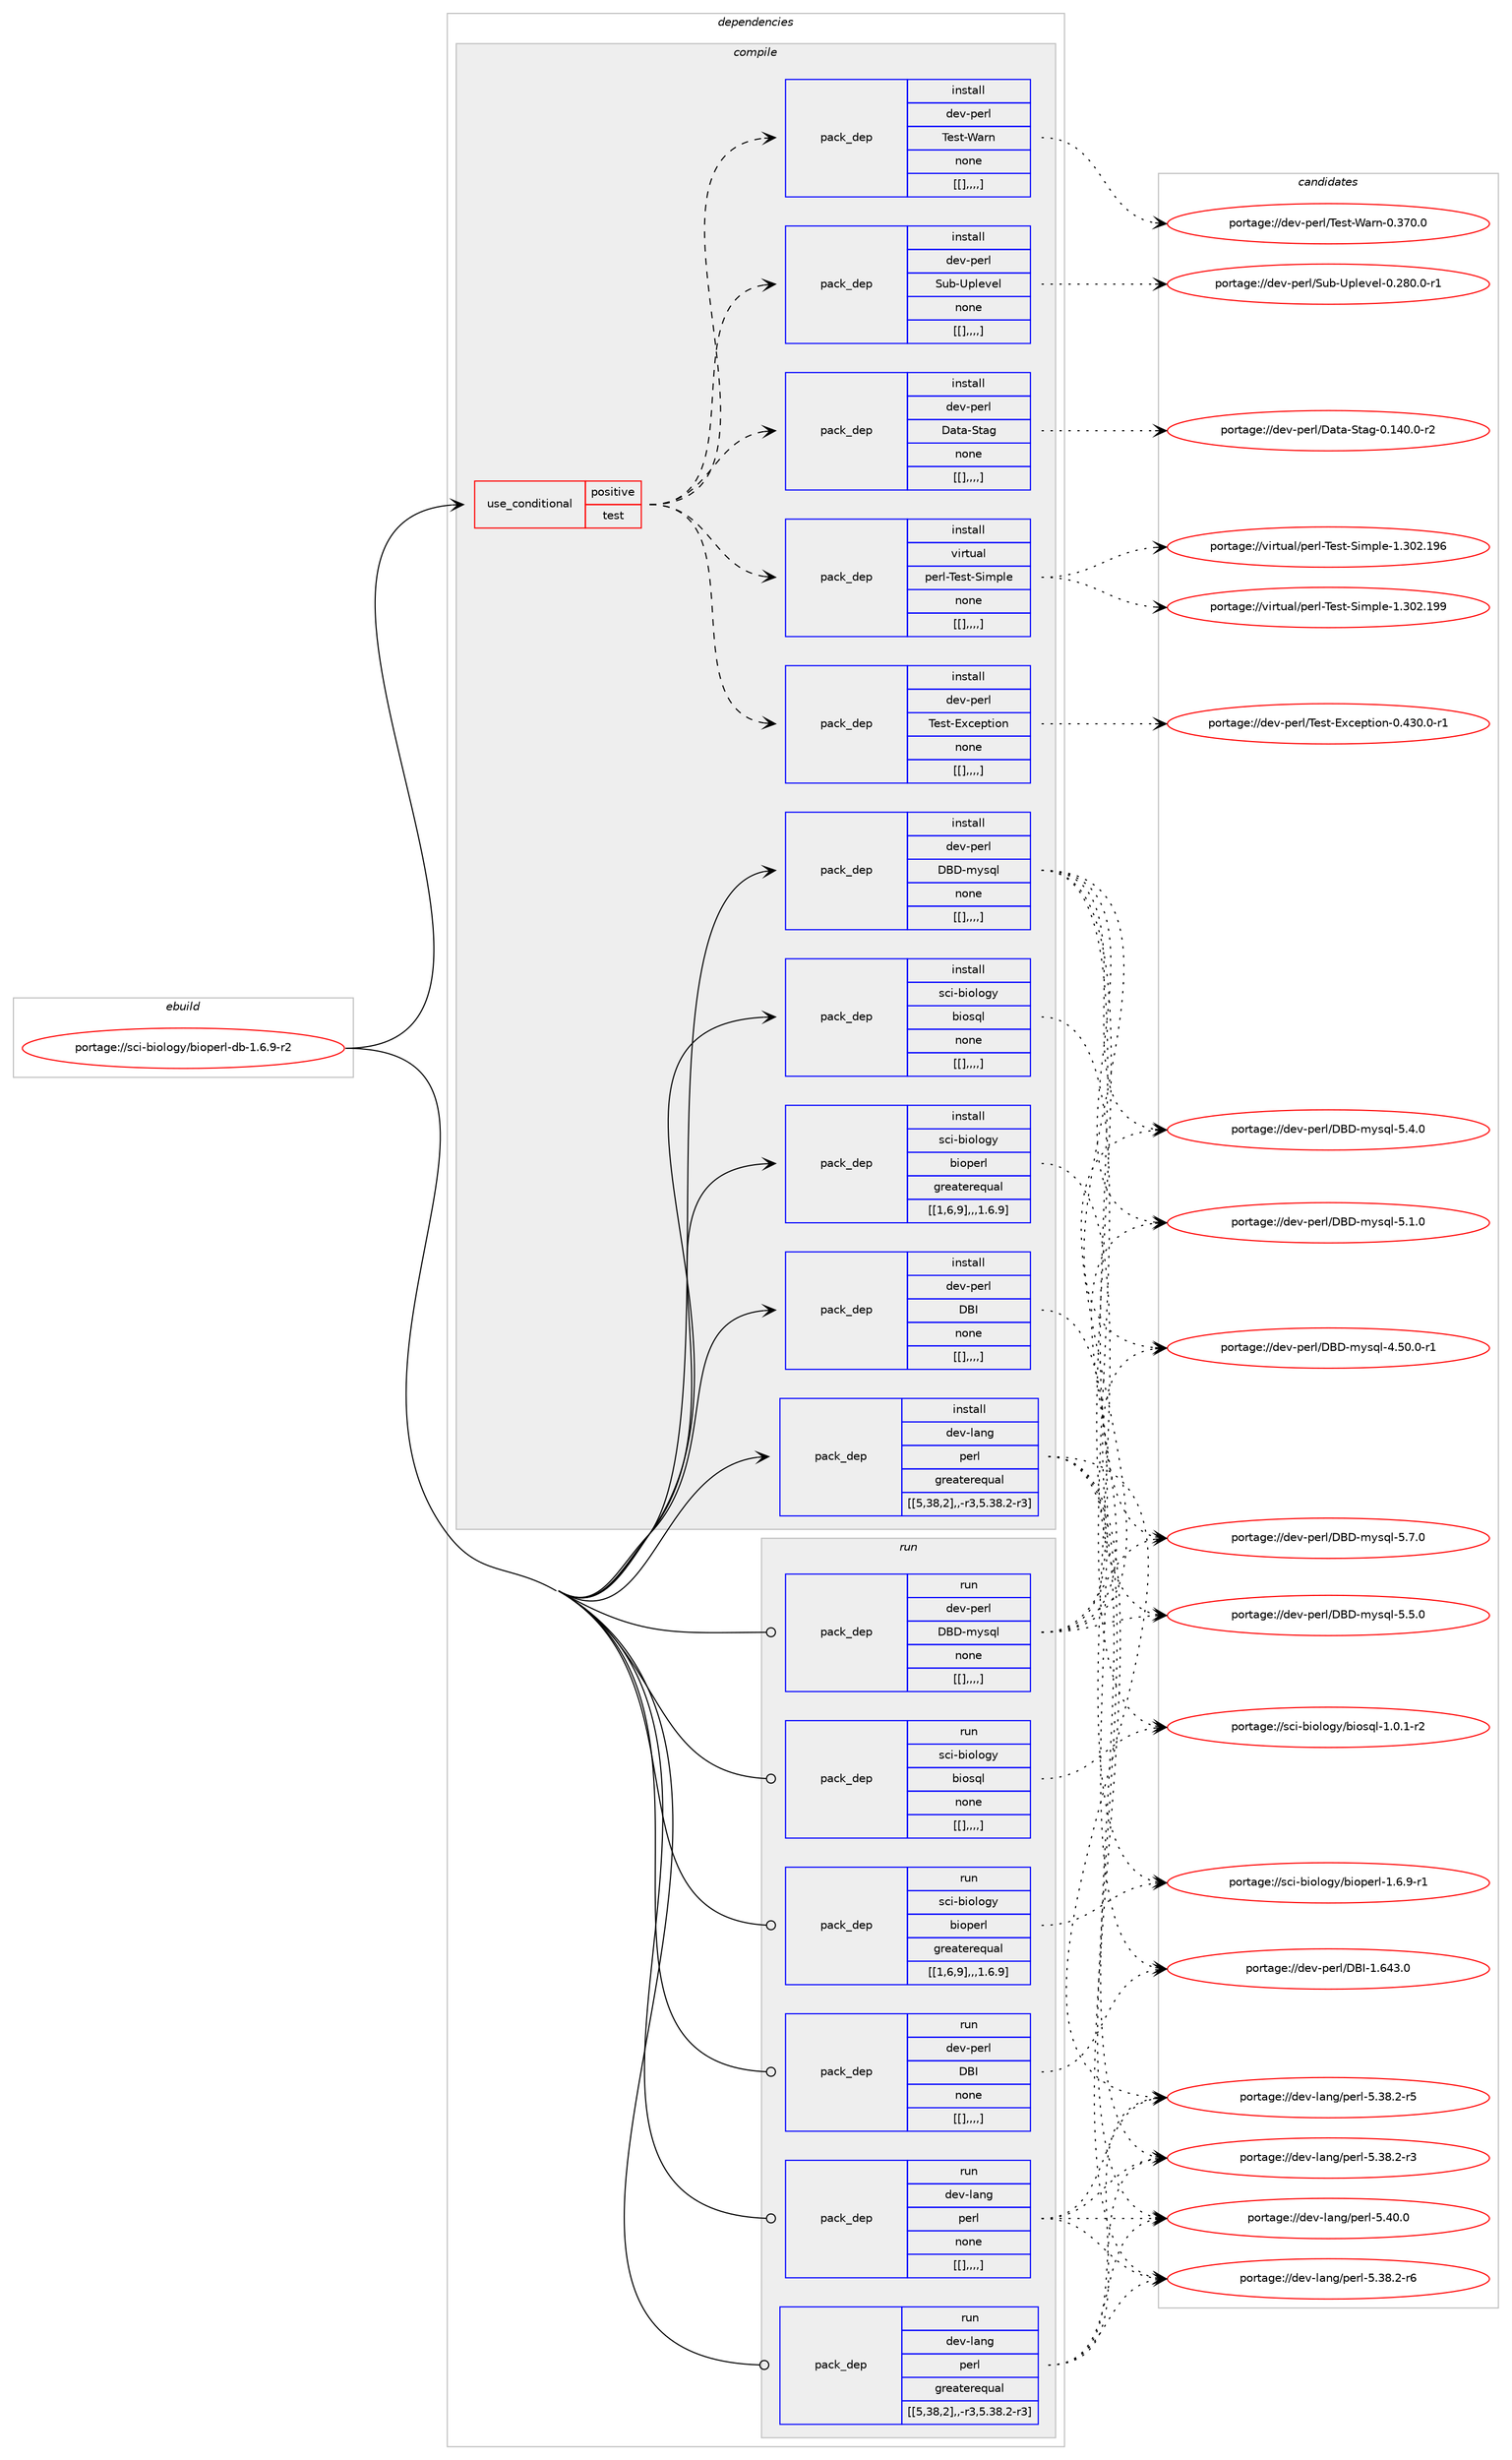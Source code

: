 digraph prolog {

# *************
# Graph options
# *************

newrank=true;
concentrate=true;
compound=true;
graph [rankdir=LR,fontname=Helvetica,fontsize=10,ranksep=1.5];#, ranksep=2.5, nodesep=0.2];
edge  [arrowhead=vee];
node  [fontname=Helvetica,fontsize=10];

# **********
# The ebuild
# **********

subgraph cluster_leftcol {
color=gray;
label=<<i>ebuild</i>>;
id [label="portage://sci-biology/bioperl-db-1.6.9-r2", color=red, width=4, href="../sci-biology/bioperl-db-1.6.9-r2.svg"];
}

# ****************
# The dependencies
# ****************

subgraph cluster_midcol {
color=gray;
label=<<i>dependencies</i>>;
subgraph cluster_compile {
fillcolor="#eeeeee";
style=filled;
label=<<i>compile</i>>;
subgraph cond107666 {
dependency408199 [label=<<TABLE BORDER="0" CELLBORDER="1" CELLSPACING="0" CELLPADDING="4"><TR><TD ROWSPAN="3" CELLPADDING="10">use_conditional</TD></TR><TR><TD>positive</TD></TR><TR><TD>test</TD></TR></TABLE>>, shape=none, color=red];
subgraph pack297576 {
dependency408200 [label=<<TABLE BORDER="0" CELLBORDER="1" CELLSPACING="0" CELLPADDING="4" WIDTH="220"><TR><TD ROWSPAN="6" CELLPADDING="30">pack_dep</TD></TR><TR><TD WIDTH="110">install</TD></TR><TR><TD>dev-perl</TD></TR><TR><TD>Data-Stag</TD></TR><TR><TD>none</TD></TR><TR><TD>[[],,,,]</TD></TR></TABLE>>, shape=none, color=blue];
}
dependency408199:e -> dependency408200:w [weight=20,style="dashed",arrowhead="vee"];
subgraph pack297577 {
dependency408201 [label=<<TABLE BORDER="0" CELLBORDER="1" CELLSPACING="0" CELLPADDING="4" WIDTH="220"><TR><TD ROWSPAN="6" CELLPADDING="30">pack_dep</TD></TR><TR><TD WIDTH="110">install</TD></TR><TR><TD>dev-perl</TD></TR><TR><TD>Sub-Uplevel</TD></TR><TR><TD>none</TD></TR><TR><TD>[[],,,,]</TD></TR></TABLE>>, shape=none, color=blue];
}
dependency408199:e -> dependency408201:w [weight=20,style="dashed",arrowhead="vee"];
subgraph pack297578 {
dependency408202 [label=<<TABLE BORDER="0" CELLBORDER="1" CELLSPACING="0" CELLPADDING="4" WIDTH="220"><TR><TD ROWSPAN="6" CELLPADDING="30">pack_dep</TD></TR><TR><TD WIDTH="110">install</TD></TR><TR><TD>dev-perl</TD></TR><TR><TD>Test-Warn</TD></TR><TR><TD>none</TD></TR><TR><TD>[[],,,,]</TD></TR></TABLE>>, shape=none, color=blue];
}
dependency408199:e -> dependency408202:w [weight=20,style="dashed",arrowhead="vee"];
subgraph pack297579 {
dependency408203 [label=<<TABLE BORDER="0" CELLBORDER="1" CELLSPACING="0" CELLPADDING="4" WIDTH="220"><TR><TD ROWSPAN="6" CELLPADDING="30">pack_dep</TD></TR><TR><TD WIDTH="110">install</TD></TR><TR><TD>dev-perl</TD></TR><TR><TD>Test-Exception</TD></TR><TR><TD>none</TD></TR><TR><TD>[[],,,,]</TD></TR></TABLE>>, shape=none, color=blue];
}
dependency408199:e -> dependency408203:w [weight=20,style="dashed",arrowhead="vee"];
subgraph pack297580 {
dependency408204 [label=<<TABLE BORDER="0" CELLBORDER="1" CELLSPACING="0" CELLPADDING="4" WIDTH="220"><TR><TD ROWSPAN="6" CELLPADDING="30">pack_dep</TD></TR><TR><TD WIDTH="110">install</TD></TR><TR><TD>virtual</TD></TR><TR><TD>perl-Test-Simple</TD></TR><TR><TD>none</TD></TR><TR><TD>[[],,,,]</TD></TR></TABLE>>, shape=none, color=blue];
}
dependency408199:e -> dependency408204:w [weight=20,style="dashed",arrowhead="vee"];
}
id:e -> dependency408199:w [weight=20,style="solid",arrowhead="vee"];
subgraph pack297581 {
dependency408205 [label=<<TABLE BORDER="0" CELLBORDER="1" CELLSPACING="0" CELLPADDING="4" WIDTH="220"><TR><TD ROWSPAN="6" CELLPADDING="30">pack_dep</TD></TR><TR><TD WIDTH="110">install</TD></TR><TR><TD>dev-lang</TD></TR><TR><TD>perl</TD></TR><TR><TD>greaterequal</TD></TR><TR><TD>[[5,38,2],,-r3,5.38.2-r3]</TD></TR></TABLE>>, shape=none, color=blue];
}
id:e -> dependency408205:w [weight=20,style="solid",arrowhead="vee"];
subgraph pack297582 {
dependency408206 [label=<<TABLE BORDER="0" CELLBORDER="1" CELLSPACING="0" CELLPADDING="4" WIDTH="220"><TR><TD ROWSPAN="6" CELLPADDING="30">pack_dep</TD></TR><TR><TD WIDTH="110">install</TD></TR><TR><TD>dev-perl</TD></TR><TR><TD>DBD-mysql</TD></TR><TR><TD>none</TD></TR><TR><TD>[[],,,,]</TD></TR></TABLE>>, shape=none, color=blue];
}
id:e -> dependency408206:w [weight=20,style="solid",arrowhead="vee"];
subgraph pack297583 {
dependency408207 [label=<<TABLE BORDER="0" CELLBORDER="1" CELLSPACING="0" CELLPADDING="4" WIDTH="220"><TR><TD ROWSPAN="6" CELLPADDING="30">pack_dep</TD></TR><TR><TD WIDTH="110">install</TD></TR><TR><TD>dev-perl</TD></TR><TR><TD>DBI</TD></TR><TR><TD>none</TD></TR><TR><TD>[[],,,,]</TD></TR></TABLE>>, shape=none, color=blue];
}
id:e -> dependency408207:w [weight=20,style="solid",arrowhead="vee"];
subgraph pack297584 {
dependency408208 [label=<<TABLE BORDER="0" CELLBORDER="1" CELLSPACING="0" CELLPADDING="4" WIDTH="220"><TR><TD ROWSPAN="6" CELLPADDING="30">pack_dep</TD></TR><TR><TD WIDTH="110">install</TD></TR><TR><TD>sci-biology</TD></TR><TR><TD>bioperl</TD></TR><TR><TD>greaterequal</TD></TR><TR><TD>[[1,6,9],,,1.6.9]</TD></TR></TABLE>>, shape=none, color=blue];
}
id:e -> dependency408208:w [weight=20,style="solid",arrowhead="vee"];
subgraph pack297585 {
dependency408209 [label=<<TABLE BORDER="0" CELLBORDER="1" CELLSPACING="0" CELLPADDING="4" WIDTH="220"><TR><TD ROWSPAN="6" CELLPADDING="30">pack_dep</TD></TR><TR><TD WIDTH="110">install</TD></TR><TR><TD>sci-biology</TD></TR><TR><TD>biosql</TD></TR><TR><TD>none</TD></TR><TR><TD>[[],,,,]</TD></TR></TABLE>>, shape=none, color=blue];
}
id:e -> dependency408209:w [weight=20,style="solid",arrowhead="vee"];
}
subgraph cluster_compileandrun {
fillcolor="#eeeeee";
style=filled;
label=<<i>compile and run</i>>;
}
subgraph cluster_run {
fillcolor="#eeeeee";
style=filled;
label=<<i>run</i>>;
subgraph pack297586 {
dependency408210 [label=<<TABLE BORDER="0" CELLBORDER="1" CELLSPACING="0" CELLPADDING="4" WIDTH="220"><TR><TD ROWSPAN="6" CELLPADDING="30">pack_dep</TD></TR><TR><TD WIDTH="110">run</TD></TR><TR><TD>dev-lang</TD></TR><TR><TD>perl</TD></TR><TR><TD>greaterequal</TD></TR><TR><TD>[[5,38,2],,-r3,5.38.2-r3]</TD></TR></TABLE>>, shape=none, color=blue];
}
id:e -> dependency408210:w [weight=20,style="solid",arrowhead="odot"];
subgraph pack297587 {
dependency408211 [label=<<TABLE BORDER="0" CELLBORDER="1" CELLSPACING="0" CELLPADDING="4" WIDTH="220"><TR><TD ROWSPAN="6" CELLPADDING="30">pack_dep</TD></TR><TR><TD WIDTH="110">run</TD></TR><TR><TD>dev-lang</TD></TR><TR><TD>perl</TD></TR><TR><TD>none</TD></TR><TR><TD>[[],,,,]</TD></TR></TABLE>>, shape=none, color=blue];
}
id:e -> dependency408211:w [weight=20,style="solid",arrowhead="odot"];
subgraph pack297588 {
dependency408212 [label=<<TABLE BORDER="0" CELLBORDER="1" CELLSPACING="0" CELLPADDING="4" WIDTH="220"><TR><TD ROWSPAN="6" CELLPADDING="30">pack_dep</TD></TR><TR><TD WIDTH="110">run</TD></TR><TR><TD>dev-perl</TD></TR><TR><TD>DBD-mysql</TD></TR><TR><TD>none</TD></TR><TR><TD>[[],,,,]</TD></TR></TABLE>>, shape=none, color=blue];
}
id:e -> dependency408212:w [weight=20,style="solid",arrowhead="odot"];
subgraph pack297589 {
dependency408213 [label=<<TABLE BORDER="0" CELLBORDER="1" CELLSPACING="0" CELLPADDING="4" WIDTH="220"><TR><TD ROWSPAN="6" CELLPADDING="30">pack_dep</TD></TR><TR><TD WIDTH="110">run</TD></TR><TR><TD>dev-perl</TD></TR><TR><TD>DBI</TD></TR><TR><TD>none</TD></TR><TR><TD>[[],,,,]</TD></TR></TABLE>>, shape=none, color=blue];
}
id:e -> dependency408213:w [weight=20,style="solid",arrowhead="odot"];
subgraph pack297590 {
dependency408214 [label=<<TABLE BORDER="0" CELLBORDER="1" CELLSPACING="0" CELLPADDING="4" WIDTH="220"><TR><TD ROWSPAN="6" CELLPADDING="30">pack_dep</TD></TR><TR><TD WIDTH="110">run</TD></TR><TR><TD>sci-biology</TD></TR><TR><TD>bioperl</TD></TR><TR><TD>greaterequal</TD></TR><TR><TD>[[1,6,9],,,1.6.9]</TD></TR></TABLE>>, shape=none, color=blue];
}
id:e -> dependency408214:w [weight=20,style="solid",arrowhead="odot"];
subgraph pack297591 {
dependency408215 [label=<<TABLE BORDER="0" CELLBORDER="1" CELLSPACING="0" CELLPADDING="4" WIDTH="220"><TR><TD ROWSPAN="6" CELLPADDING="30">pack_dep</TD></TR><TR><TD WIDTH="110">run</TD></TR><TR><TD>sci-biology</TD></TR><TR><TD>biosql</TD></TR><TR><TD>none</TD></TR><TR><TD>[[],,,,]</TD></TR></TABLE>>, shape=none, color=blue];
}
id:e -> dependency408215:w [weight=20,style="solid",arrowhead="odot"];
}
}

# **************
# The candidates
# **************

subgraph cluster_choices {
rank=same;
color=gray;
label=<<i>candidates</i>>;

subgraph choice297576 {
color=black;
nodesep=1;
choice100101118451121011141084768971169745831169710345484649524846484511450 [label="portage://dev-perl/Data-Stag-0.140.0-r2", color=red, width=4,href="../dev-perl/Data-Stag-0.140.0-r2.svg"];
dependency408200:e -> choice100101118451121011141084768971169745831169710345484649524846484511450:w [style=dotted,weight="100"];
}
subgraph choice297577 {
color=black;
nodesep=1;
choice10010111845112101114108478311798458511210810111810110845484650564846484511449 [label="portage://dev-perl/Sub-Uplevel-0.280.0-r1", color=red, width=4,href="../dev-perl/Sub-Uplevel-0.280.0-r1.svg"];
dependency408201:e -> choice10010111845112101114108478311798458511210810111810110845484650564846484511449:w [style=dotted,weight="100"];
}
subgraph choice297578 {
color=black;
nodesep=1;
choice1001011184511210111410847841011151164587971141104548465155484648 [label="portage://dev-perl/Test-Warn-0.370.0", color=red, width=4,href="../dev-perl/Test-Warn-0.370.0.svg"];
dependency408202:e -> choice1001011184511210111410847841011151164587971141104548465155484648:w [style=dotted,weight="100"];
}
subgraph choice297579 {
color=black;
nodesep=1;
choice10010111845112101114108478410111511645691209910111211610511111045484652514846484511449 [label="portage://dev-perl/Test-Exception-0.430.0-r1", color=red, width=4,href="../dev-perl/Test-Exception-0.430.0-r1.svg"];
dependency408203:e -> choice10010111845112101114108478410111511645691209910111211610511111045484652514846484511449:w [style=dotted,weight="100"];
}
subgraph choice297580 {
color=black;
nodesep=1;
choice11810511411611797108471121011141084584101115116458310510911210810145494651485046495757 [label="portage://virtual/perl-Test-Simple-1.302.199", color=red, width=4,href="../virtual/perl-Test-Simple-1.302.199.svg"];
choice11810511411611797108471121011141084584101115116458310510911210810145494651485046495754 [label="portage://virtual/perl-Test-Simple-1.302.196", color=red, width=4,href="../virtual/perl-Test-Simple-1.302.196.svg"];
dependency408204:e -> choice11810511411611797108471121011141084584101115116458310510911210810145494651485046495757:w [style=dotted,weight="100"];
dependency408204:e -> choice11810511411611797108471121011141084584101115116458310510911210810145494651485046495754:w [style=dotted,weight="100"];
}
subgraph choice297581 {
color=black;
nodesep=1;
choice10010111845108971101034711210111410845534652484648 [label="portage://dev-lang/perl-5.40.0", color=red, width=4,href="../dev-lang/perl-5.40.0.svg"];
choice100101118451089711010347112101114108455346515646504511454 [label="portage://dev-lang/perl-5.38.2-r6", color=red, width=4,href="../dev-lang/perl-5.38.2-r6.svg"];
choice100101118451089711010347112101114108455346515646504511453 [label="portage://dev-lang/perl-5.38.2-r5", color=red, width=4,href="../dev-lang/perl-5.38.2-r5.svg"];
choice100101118451089711010347112101114108455346515646504511451 [label="portage://dev-lang/perl-5.38.2-r3", color=red, width=4,href="../dev-lang/perl-5.38.2-r3.svg"];
dependency408205:e -> choice10010111845108971101034711210111410845534652484648:w [style=dotted,weight="100"];
dependency408205:e -> choice100101118451089711010347112101114108455346515646504511454:w [style=dotted,weight="100"];
dependency408205:e -> choice100101118451089711010347112101114108455346515646504511453:w [style=dotted,weight="100"];
dependency408205:e -> choice100101118451089711010347112101114108455346515646504511451:w [style=dotted,weight="100"];
}
subgraph choice297582 {
color=black;
nodesep=1;
choice100101118451121011141084768666845109121115113108455346554648 [label="portage://dev-perl/DBD-mysql-5.7.0", color=red, width=4,href="../dev-perl/DBD-mysql-5.7.0.svg"];
choice100101118451121011141084768666845109121115113108455346534648 [label="portage://dev-perl/DBD-mysql-5.5.0", color=red, width=4,href="../dev-perl/DBD-mysql-5.5.0.svg"];
choice100101118451121011141084768666845109121115113108455346524648 [label="portage://dev-perl/DBD-mysql-5.4.0", color=red, width=4,href="../dev-perl/DBD-mysql-5.4.0.svg"];
choice100101118451121011141084768666845109121115113108455346494648 [label="portage://dev-perl/DBD-mysql-5.1.0", color=red, width=4,href="../dev-perl/DBD-mysql-5.1.0.svg"];
choice100101118451121011141084768666845109121115113108455246534846484511449 [label="portage://dev-perl/DBD-mysql-4.50.0-r1", color=red, width=4,href="../dev-perl/DBD-mysql-4.50.0-r1.svg"];
dependency408206:e -> choice100101118451121011141084768666845109121115113108455346554648:w [style=dotted,weight="100"];
dependency408206:e -> choice100101118451121011141084768666845109121115113108455346534648:w [style=dotted,weight="100"];
dependency408206:e -> choice100101118451121011141084768666845109121115113108455346524648:w [style=dotted,weight="100"];
dependency408206:e -> choice100101118451121011141084768666845109121115113108455346494648:w [style=dotted,weight="100"];
dependency408206:e -> choice100101118451121011141084768666845109121115113108455246534846484511449:w [style=dotted,weight="100"];
}
subgraph choice297583 {
color=black;
nodesep=1;
choice10010111845112101114108476866734549465452514648 [label="portage://dev-perl/DBI-1.643.0", color=red, width=4,href="../dev-perl/DBI-1.643.0.svg"];
dependency408207:e -> choice10010111845112101114108476866734549465452514648:w [style=dotted,weight="100"];
}
subgraph choice297584 {
color=black;
nodesep=1;
choice11599105459810511110811110312147981051111121011141084549465446574511449 [label="portage://sci-biology/bioperl-1.6.9-r1", color=red, width=4,href="../sci-biology/bioperl-1.6.9-r1.svg"];
dependency408208:e -> choice11599105459810511110811110312147981051111121011141084549465446574511449:w [style=dotted,weight="100"];
}
subgraph choice297585 {
color=black;
nodesep=1;
choice11599105459810511110811110312147981051111151131084549464846494511450 [label="portage://sci-biology/biosql-1.0.1-r2", color=red, width=4,href="../sci-biology/biosql-1.0.1-r2.svg"];
dependency408209:e -> choice11599105459810511110811110312147981051111151131084549464846494511450:w [style=dotted,weight="100"];
}
subgraph choice297586 {
color=black;
nodesep=1;
choice10010111845108971101034711210111410845534652484648 [label="portage://dev-lang/perl-5.40.0", color=red, width=4,href="../dev-lang/perl-5.40.0.svg"];
choice100101118451089711010347112101114108455346515646504511454 [label="portage://dev-lang/perl-5.38.2-r6", color=red, width=4,href="../dev-lang/perl-5.38.2-r6.svg"];
choice100101118451089711010347112101114108455346515646504511453 [label="portage://dev-lang/perl-5.38.2-r5", color=red, width=4,href="../dev-lang/perl-5.38.2-r5.svg"];
choice100101118451089711010347112101114108455346515646504511451 [label="portage://dev-lang/perl-5.38.2-r3", color=red, width=4,href="../dev-lang/perl-5.38.2-r3.svg"];
dependency408210:e -> choice10010111845108971101034711210111410845534652484648:w [style=dotted,weight="100"];
dependency408210:e -> choice100101118451089711010347112101114108455346515646504511454:w [style=dotted,weight="100"];
dependency408210:e -> choice100101118451089711010347112101114108455346515646504511453:w [style=dotted,weight="100"];
dependency408210:e -> choice100101118451089711010347112101114108455346515646504511451:w [style=dotted,weight="100"];
}
subgraph choice297587 {
color=black;
nodesep=1;
choice10010111845108971101034711210111410845534652484648 [label="portage://dev-lang/perl-5.40.0", color=red, width=4,href="../dev-lang/perl-5.40.0.svg"];
choice100101118451089711010347112101114108455346515646504511454 [label="portage://dev-lang/perl-5.38.2-r6", color=red, width=4,href="../dev-lang/perl-5.38.2-r6.svg"];
choice100101118451089711010347112101114108455346515646504511453 [label="portage://dev-lang/perl-5.38.2-r5", color=red, width=4,href="../dev-lang/perl-5.38.2-r5.svg"];
choice100101118451089711010347112101114108455346515646504511451 [label="portage://dev-lang/perl-5.38.2-r3", color=red, width=4,href="../dev-lang/perl-5.38.2-r3.svg"];
dependency408211:e -> choice10010111845108971101034711210111410845534652484648:w [style=dotted,weight="100"];
dependency408211:e -> choice100101118451089711010347112101114108455346515646504511454:w [style=dotted,weight="100"];
dependency408211:e -> choice100101118451089711010347112101114108455346515646504511453:w [style=dotted,weight="100"];
dependency408211:e -> choice100101118451089711010347112101114108455346515646504511451:w [style=dotted,weight="100"];
}
subgraph choice297588 {
color=black;
nodesep=1;
choice100101118451121011141084768666845109121115113108455346554648 [label="portage://dev-perl/DBD-mysql-5.7.0", color=red, width=4,href="../dev-perl/DBD-mysql-5.7.0.svg"];
choice100101118451121011141084768666845109121115113108455346534648 [label="portage://dev-perl/DBD-mysql-5.5.0", color=red, width=4,href="../dev-perl/DBD-mysql-5.5.0.svg"];
choice100101118451121011141084768666845109121115113108455346524648 [label="portage://dev-perl/DBD-mysql-5.4.0", color=red, width=4,href="../dev-perl/DBD-mysql-5.4.0.svg"];
choice100101118451121011141084768666845109121115113108455346494648 [label="portage://dev-perl/DBD-mysql-5.1.0", color=red, width=4,href="../dev-perl/DBD-mysql-5.1.0.svg"];
choice100101118451121011141084768666845109121115113108455246534846484511449 [label="portage://dev-perl/DBD-mysql-4.50.0-r1", color=red, width=4,href="../dev-perl/DBD-mysql-4.50.0-r1.svg"];
dependency408212:e -> choice100101118451121011141084768666845109121115113108455346554648:w [style=dotted,weight="100"];
dependency408212:e -> choice100101118451121011141084768666845109121115113108455346534648:w [style=dotted,weight="100"];
dependency408212:e -> choice100101118451121011141084768666845109121115113108455346524648:w [style=dotted,weight="100"];
dependency408212:e -> choice100101118451121011141084768666845109121115113108455346494648:w [style=dotted,weight="100"];
dependency408212:e -> choice100101118451121011141084768666845109121115113108455246534846484511449:w [style=dotted,weight="100"];
}
subgraph choice297589 {
color=black;
nodesep=1;
choice10010111845112101114108476866734549465452514648 [label="portage://dev-perl/DBI-1.643.0", color=red, width=4,href="../dev-perl/DBI-1.643.0.svg"];
dependency408213:e -> choice10010111845112101114108476866734549465452514648:w [style=dotted,weight="100"];
}
subgraph choice297590 {
color=black;
nodesep=1;
choice11599105459810511110811110312147981051111121011141084549465446574511449 [label="portage://sci-biology/bioperl-1.6.9-r1", color=red, width=4,href="../sci-biology/bioperl-1.6.9-r1.svg"];
dependency408214:e -> choice11599105459810511110811110312147981051111121011141084549465446574511449:w [style=dotted,weight="100"];
}
subgraph choice297591 {
color=black;
nodesep=1;
choice11599105459810511110811110312147981051111151131084549464846494511450 [label="portage://sci-biology/biosql-1.0.1-r2", color=red, width=4,href="../sci-biology/biosql-1.0.1-r2.svg"];
dependency408215:e -> choice11599105459810511110811110312147981051111151131084549464846494511450:w [style=dotted,weight="100"];
}
}

}
